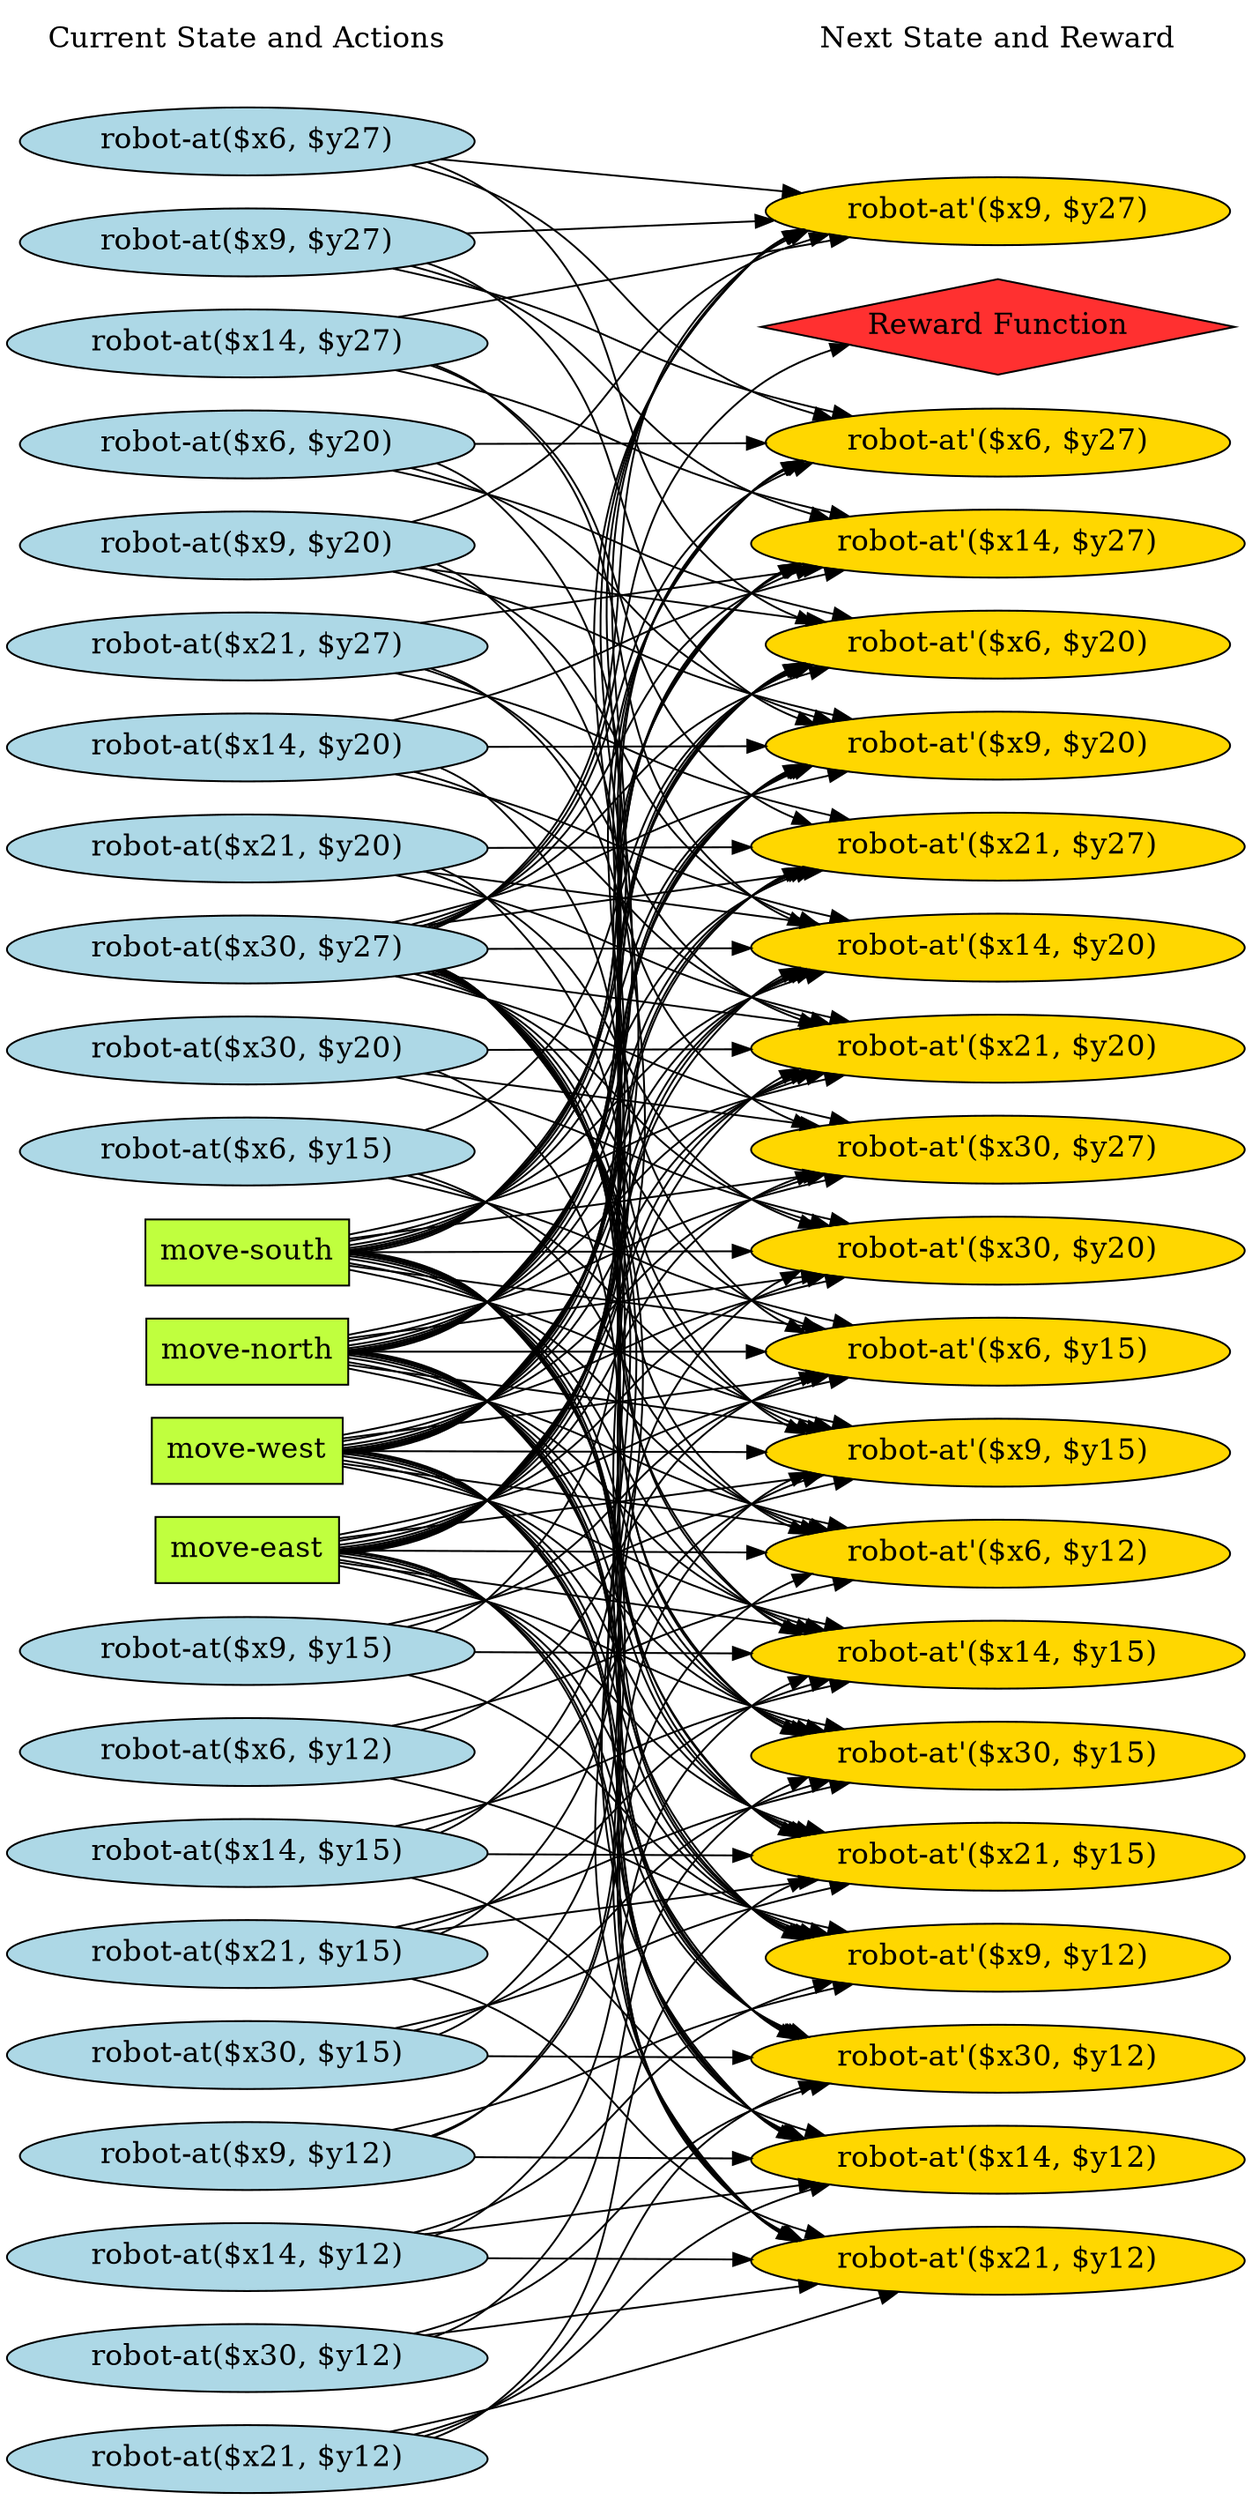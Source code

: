 digraph G {
	graph [bb="0,0,612.96,1350.4",
		fontname=Helvetica,
		fontsize=16,
		rankdir=LR,
		ranksep=2.00,
		ratio=auto,
		size=600
	];
	node [fontsize=16,
		label="\N"
	];
	{
		graph [rank=same];
		"robot-at($x14, $y27)"		 [color=black,
			fillcolor=lightblue,
			height=0.51069,
			pos="107.48,1168.4",
			shape=ellipse,
			style=filled,
			width=2.9856];
		"robot-at($x14, $y15)"		 [color=black,
			fillcolor=lightblue,
			height=0.51069,
			pos="107.48,348.38",
			shape=ellipse,
			style=filled,
			width=2.9856];
		"robot-at($x21, $y15)"		 [color=black,
			fillcolor=lightblue,
			height=0.51069,
			pos="107.48,293.38",
			shape=ellipse,
			style=filled,
			width=2.9856];
		"robot-at($x21, $y27)"		 [color=black,
			fillcolor=lightblue,
			height=0.51069,
			pos="107.48,1003.4",
			shape=ellipse,
			style=filled,
			width=2.9856];
		"Current State and Actions"		 [color=black,
			fillcolor=white,
			height=0.5,
			pos="107.48,1332.4",
			shape=plaintext,
			style=bold,
			width=2.5139];
		"robot-at($x30, $y15)"		 [color=black,
			fillcolor=lightblue,
			height=0.51069,
			pos="107.48,238.38",
			shape=ellipse,
			style=filled,
			width=2.9856];
		"robot-at($x30, $y27)"		 [color=black,
			fillcolor=lightblue,
			height=0.51069,
			pos="107.48,838.38",
			shape=ellipse,
			style=filled,
			width=2.9856];
		"move-east"		 [color=black,
			fillcolor=olivedrab1,
			height=0.5,
			pos="107.48,512.38",
			shape=box,
			style=filled,
			width=1.1389];
		"robot-at($x9, $y27)"		 [color=black,
			fillcolor=lightblue,
			height=0.51069,
			pos="107.48,1223.4",
			shape=ellipse,
			style=filled,
			width=2.8088];
		"robot-at($x9, $y15)"		 [color=black,
			fillcolor=lightblue,
			height=0.51069,
			pos="107.48,458.38",
			shape=ellipse,
			style=filled,
			width=2.8088];
		"move-north"		 [color=black,
			fillcolor=olivedrab1,
			height=0.5,
			pos="107.48,620.38",
			shape=box,
			style=filled,
			width=1.2778];
		"move-west"		 [color=black,
			fillcolor=olivedrab1,
			height=0.5,
			pos="107.48,566.38",
			shape=box,
			style=filled,
			width=1.1944];
		"robot-at($x6, $y15)"		 [color=black,
			fillcolor=lightblue,
			height=0.51069,
			pos="107.48,728.38",
			shape=ellipse,
			style=filled,
			width=2.8088];
		"robot-at($x6, $y27)"		 [color=black,
			fillcolor=lightblue,
			height=0.51069,
			pos="107.48,1278.4",
			shape=ellipse,
			style=filled,
			width=2.8088];
		"robot-at($x14, $y12)"		 [color=black,
			fillcolor=lightblue,
			height=0.51069,
			pos="107.48,128.38",
			shape=ellipse,
			style=filled,
			width=2.9856];
		"robot-at($x6, $y20)"		 [color=black,
			fillcolor=lightblue,
			height=0.51069,
			pos="107.48,1113.4",
			shape=ellipse,
			style=filled,
			width=2.8088];
		"robot-at($x30, $y20)"		 [color=black,
			fillcolor=lightblue,
			height=0.51069,
			pos="107.48,783.38",
			shape=ellipse,
			style=filled,
			width=2.9856];
		"robot-at($x21, $y12)"		 [color=black,
			fillcolor=lightblue,
			height=0.51069,
			pos="107.48,18.385",
			shape=ellipse,
			style=filled,
			width=2.9856];
		"robot-at($x14, $y20)"		 [color=black,
			fillcolor=lightblue,
			height=0.51069,
			pos="107.48,948.38",
			shape=ellipse,
			style=filled,
			width=2.9856];
		"robot-at($x30, $y12)"		 [color=black,
			fillcolor=lightblue,
			height=0.51069,
			pos="107.48,73.385",
			shape=ellipse,
			style=filled,
			width=2.9856];
		"robot-at($x21, $y20)"		 [color=black,
			fillcolor=lightblue,
			height=0.51069,
			pos="107.48,893.38",
			shape=ellipse,
			style=filled,
			width=2.9856];
		"move-south"		 [color=black,
			fillcolor=olivedrab1,
			height=0.5,
			pos="107.48,674.38",
			shape=box,
			style=filled,
			width=1.2917];
		"robot-at($x9, $y20)"		 [color=black,
			fillcolor=lightblue,
			height=0.51069,
			pos="107.48,1058.4",
			shape=ellipse,
			style=filled,
			width=2.8088];
		"robot-at($x9, $y12)"		 [color=black,
			fillcolor=lightblue,
			height=0.51069,
			pos="107.48,183.38",
			shape=ellipse,
			style=filled,
			width=2.8088];
		"robot-at($x6, $y12)"		 [color=black,
			fillcolor=lightblue,
			height=0.51069,
			pos="107.48,403.38",
			shape=ellipse,
			style=filled,
			width=2.8088];
	}
	{
		graph [rank=same];
		"robot-at'($x6, $y27)"		 [color=black,
			fillcolor=gold1,
			height=0.51069,
			pos="485.96,1115.4",
			shape=ellipse,
			style=filled,
			width=2.8677];
		"robot-at'($x14, $y15)"		 [color=black,
			fillcolor=gold1,
			height=0.51069,
			pos="485.96,455.38",
			shape=ellipse,
			style=filled,
			width=3.0445];
		"robot-at'($x6, $y15)"		 [color=black,
			fillcolor=gold1,
			height=0.51069,
			pos="485.96,620.38",
			shape=ellipse,
			style=filled,
			width=2.8677];
		"robot-at'($x14, $y27)"		 [color=black,
			fillcolor=gold1,
			height=0.51069,
			pos="485.96,1060.4",
			shape=ellipse,
			style=filled,
			width=3.0445];
		"robot-at'($x9, $y15)"		 [color=black,
			fillcolor=gold1,
			height=0.51069,
			pos="485.96,565.38",
			shape=ellipse,
			style=filled,
			width=2.8677];
		"Next State and Reward"		 [color=black,
			fillcolor=white,
			height=0.5,
			pos="485.96,1332.4",
			shape=plaintext,
			style=bold,
			width=2.25];
		"robot-at'($x9, $y27)"		 [color=black,
			fillcolor=gold1,
			height=0.51069,
			pos="485.96,1239.4",
			shape=ellipse,
			style=filled,
			width=2.8677];
		"Reward Function"		 [color=black,
			fillcolor=firebrick1,
			height=0.72222,
			pos="485.96,1177.4",
			shape=diamond,
			style=filled,
			width=3.5278];
		"robot-at'($x30, $y27)"		 [color=black,
			fillcolor=gold1,
			height=0.51069,
			pos="485.96,730.38",
			shape=ellipse,
			style=filled,
			width=3.0445];
		"robot-at'($x21, $y27)"		 [color=black,
			fillcolor=gold1,
			height=0.51069,
			pos="485.96,895.38",
			shape=ellipse,
			style=filled,
			width=3.0445];
		"robot-at'($x21, $y15)"		 [color=black,
			fillcolor=gold1,
			height=0.51069,
			pos="485.96,345.38",
			shape=ellipse,
			style=filled,
			width=3.0445];
		"robot-at'($x30, $y15)"		 [color=black,
			fillcolor=gold1,
			height=0.51069,
			pos="485.96,400.38",
			shape=ellipse,
			style=filled,
			width=3.0445];
		"robot-at'($x9, $y12)"		 [color=black,
			fillcolor=gold1,
			height=0.51069,
			pos="485.96,290.38",
			shape=ellipse,
			style=filled,
			width=2.8677];
		"robot-at'($x6, $y12)"		 [color=black,
			fillcolor=gold1,
			height=0.51069,
			pos="485.96,510.38",
			shape=ellipse,
			style=filled,
			width=2.8677];
		"robot-at'($x9, $y20)"		 [color=black,
			fillcolor=gold1,
			height=0.51069,
			pos="485.96,950.38",
			shape=ellipse,
			style=filled,
			width=2.8677];
		"robot-at'($x6, $y20)"		 [color=black,
			fillcolor=gold1,
			height=0.51069,
			pos="485.96,1005.4",
			shape=ellipse,
			style=filled,
			width=2.8677];
		"robot-at'($x21, $y20)"		 [color=black,
			fillcolor=gold1,
			height=0.51069,
			pos="485.96,785.38",
			shape=ellipse,
			style=filled,
			width=3.0445];
		"robot-at'($x30, $y20)"		 [color=black,
			fillcolor=gold1,
			height=0.51069,
			pos="485.96,675.38",
			shape=ellipse,
			style=filled,
			width=3.0445];
		"robot-at'($x14, $y20)"		 [color=black,
			fillcolor=gold1,
			height=0.51069,
			pos="485.96,840.38",
			shape=ellipse,
			style=filled,
			width=3.0445];
		"robot-at'($x14, $y12)"		 [color=black,
			fillcolor=gold1,
			height=0.51069,
			pos="485.96,180.38",
			shape=ellipse,
			style=filled,
			width=3.0445];
		"robot-at'($x30, $y12)"		 [color=black,
			fillcolor=gold1,
			height=0.51069,
			pos="485.96,235.38",
			shape=ellipse,
			style=filled,
			width=3.0445];
		"robot-at'($x21, $y12)"		 [color=black,
			fillcolor=gold1,
			height=0.51069,
			pos="485.96,125.38",
			shape=ellipse,
			style=filled,
			width=3.0445];
	}
	"robot-at($x14, $y27)" -> "robot-at'($x14, $y27)"	 [color=black,
		pos="e,414.58,1074.4 169.56,1153.3 184.49,1149.4 200.36,1144.9 214.96,1140.4 279.93,1120.2 293.61,1107.4 358.96,1088.4 373.61,1084.1 \
389.38,1080.2 404.64,1076.6",
		style=solid];
	"robot-at($x14, $y27)" -> "robot-at'($x9, $y27)"	 [color=black,
		pos="e,414.34,1226.1 180.62,1182 244.6,1194.1 337.92,1211.7 404.33,1224.2",
		style=solid];
	"robot-at($x14, $y27)" -> "robot-at'($x21, $y27)"	 [color=black,
		pos="e,396.3,906 184.86,1155.6 195.55,1151.8 205.94,1146.8 214.96,1140.4 309.1,1073 263.55,988.91 358.96,923.38 367.43,917.57 376.91,\
912.94 386.76,909.25",
		style=solid];
	"robot-at($x14, $y27)" -> "robot-at'($x14, $y20)"	 [color=black,
		pos="e,394.31,850.48 186.82,1155.9 196.94,1152 206.65,1147 214.96,1140.4 322.13,1055.4 250.17,951.3 358.96,868.38 366.78,862.42 375.62,\
857.69 384.9,853.92",
		style=solid];
	"robot-at($x14, $y15)" -> "robot-at'($x14, $y15)"	 [color=black,
		pos="e,414.6,441.34 169.26,363.43 184.27,367.41 200.25,371.86 214.96,376.38 279.85,396.37 293.7,408.65 358.96,427.38 373.63,431.59 389.4,\
435.55 404.66,439.08",
		style=solid];
	"robot-at($x14, $y15)" -> "robot-at'($x9, $y15)"	 [color=black,
		pos="e,401.85,554.63 182.11,361.69 193.58,365.45 204.93,370.25 214.96,376.38 296.85,426.49 276.12,488.86 358.96,537.38 369.16,543.36 \
380.5,548.06 392.08,551.76",
		style=solid];
	"robot-at($x14, $y15)" -> "robot-at'($x21, $y15)"	 [color=black,
		pos="e,376.23,346.25 214.85,347.54 261.95,347.16 317.54,346.72 366,346.33",
		style=solid];
	"robot-at($x14, $y15)" -> "robot-at'($x14, $y20)"	 [color=black,
		pos="e,391.13,831.11 189.5,360.31 198.86,364.28 207.65,369.51 214.96,376.38 363.66,516.15 207.6,675.5 358.96,812.38 365.73,818.51 373.55,\
823.4 381.89,827.28",
		style=solid];
	"robot-at($x14, $y15)" -> "robot-at'($x14, $y12)"	 [color=black,
		pos="e,404.21,192.76 178.12,334.41 190.71,330.68 203.48,326.06 214.96,320.38 287.64,284.46 285.6,242.91 358.96,208.38 370.08,203.15 382.22,\
198.88 394.43,195.39",
		style=solid];
	"robot-at($x21, $y15)" -> "robot-at'($x14, $y15)"	 [color=black,
		pos="e,405.02,442.88 177.44,307.44 190.22,311.18 203.23,315.78 214.96,321.38 286.66,355.65 286.61,394.5 358.96,427.38 370.31,432.54 382.67,\
436.78 395.08,440.26",
		style=solid];
	"robot-at($x21, $y15)" -> "robot-at'($x21, $y15)"	 [color=black,
		pos="e,400.78,333.76 191.57,304.86 250.44,312.99 329.51,323.91 390.73,332.37",
		style=solid];
	"robot-at($x21, $y15)" -> "robot-at'($x30, $y15)"	 [color=black,
		pos="e,414.6,386.34 169.26,308.43 184.27,312.41 200.25,316.86 214.96,321.38 279.85,341.37 293.7,353.65 358.96,372.38 373.63,376.59 389.4,\
380.55 404.66,384.08",
		style=solid];
	"robot-at($x21, $y15)" -> "robot-at'($x21, $y20)"	 [color=black,
		pos="e,391.13,776.11 189.5,305.31 198.86,309.28 207.65,314.51 214.96,321.38 363.66,461.15 207.6,620.5 358.96,757.38 365.73,763.51 373.55,\
768.4 381.89,772.28",
		style=solid];
	"robot-at($x21, $y15)" -> "robot-at'($x21, $y12)"	 [color=black,
		pos="e,404.21,137.76 178.12,279.41 190.71,275.68 203.48,271.06 214.96,265.38 287.64,229.46 285.6,187.91 358.96,153.38 370.08,148.15 382.22,\
143.88 394.43,140.39",
		style=solid];
	"robot-at($x21, $y27)" -> "robot-at'($x14, $y27)"	 [color=black,
		pos="e,404.13,1048.1 188.78,1015.5 248.93,1024.6 331.27,1037.1 393.87,1046.6",
		style=solid];
	"robot-at($x21, $y27)" -> "robot-at'($x30, $y27)"	 [color=black,
		pos="e,396.3,741 184.86,990.62 195.55,986.8 205.94,981.84 214.96,975.38 309.1,908.03 263.55,823.91 358.96,758.38 367.43,752.57 376.91,\
747.94 386.76,744.25",
		style=solid];
	"robot-at($x21, $y27)" -> "robot-at'($x21, $y27)"	 [color=black,
		pos="e,414.58,909.36 169.56,988.32 184.49,984.37 200.36,979.93 214.96,975.38 279.93,955.16 293.61,942.36 358.96,923.38 373.61,919.13 \
389.38,915.16 404.64,911.62",
		style=solid];
	"robot-at($x21, $y27)" -> "robot-at'($x21, $y20)"	 [color=black,
		pos="e,399.51,796.75 182.13,990.11 193.59,986.35 204.94,981.54 214.96,975.38 297.05,924.98 275.91,862.2 358.96,813.38 368.52,807.76 379.1,\
803.27 389.94,799.68",
		style=solid];
	"Current State and Actions" -> "Next State and Reward"	 [color=black,
		pos="e,404.91,1332.4 198.18,1332.4 257.6,1332.4 335.26,1332.4 394.77,1332.4",
		style=invis];
	"robot-at($x30, $y15)" -> "robot-at'($x21, $y15)"	 [color=black,
		pos="e,414.6,331.34 169.26,253.43 184.27,257.41 200.25,261.86 214.96,266.38 279.85,286.37 293.7,298.65 358.96,317.38 373.63,321.59 389.4,\
325.55 404.66,329.08",
		style=solid];
	"robot-at($x30, $y15)" -> "robot-at'($x30, $y15)"	 [color=black,
		pos="e,405.02,387.88 177.44,252.44 190.22,256.18 203.23,260.78 214.96,266.38 286.66,300.65 286.61,339.5 358.96,372.38 370.31,377.54 382.67,\
381.78 395.08,385.26",
		style=solid];
	"robot-at($x30, $y15)" -> "robot-at'($x30, $y20)"	 [color=black,
		pos="e,391.77,665.87 188.96,250.49 198.46,254.43 207.43,259.6 214.96,266.38 349.46,387.55 222.16,528.83 358.96,647.38 365.92,653.42 373.9,\
658.24 382.39,662.08",
		style=solid];
	"robot-at($x30, $y15)" -> "robot-at'($x30, $y12)"	 [color=black,
		pos="e,376.23,236.25 214.85,237.54 261.95,237.16 317.54,236.72 366,236.33",
		style=solid];
	"robot-at($x30, $y27)" -> "robot-at'($x6, $y27)"	 [color=black,
		pos="e,398.54,1105.5 185.18,851.18 195.77,855 206.05,859.95 214.96,866.38 310.02,935 262.6,1020.6 358.96,1087.4 367.99,1093.6 378.17,\
1098.5 388.74,1102.3",
		style=solid];
	"robot-at($x30, $y27)" -> "robot-at'($x14, $y15)"	 [color=black,
		pos="e,392.82,465.15 188.08,826.11 197.83,822.21 207.11,817.09 214.96,810.38 335.74,707.29 236.22,584.14 358.96,483.38 366.29,477.37 \
374.63,472.58 383.46,468.77",
		style=solid];
	"robot-at($x30, $y27)" -> "robot-at'($x6, $y15)"	 [color=black,
		pos="e,401.83,631.1 182.13,825.11 193.59,821.35 204.94,816.54 214.96,810.38 297.05,759.98 275.91,697.2 358.96,648.38 369.15,642.4 380.48,\
637.69 392.07,633.98",
		style=solid];
	"robot-at($x30, $y27)" -> "robot-at'($x14, $y27)"	 [color=black,
		pos="e,399.11,1049.1 182.47,851.65 193.83,855.41 205.06,860.22 214.96,866.38 297.88,917.99 275.06,982.38 358.96,1032.4 368.32,1038 378.67,\
1042.4 389.29,1046",
		style=solid];
	"robot-at($x30, $y27)" -> "robot-at'($x9, $y15)"	 [color=black,
		pos="e,398.6,575.31 184.86,825.62 195.55,821.8 205.94,816.84 214.96,810.38 309.1,743.03 263.55,658.91 358.96,593.38 368.01,587.17 378.21,\
582.31 388.8,578.51",
		style=solid];
	"robot-at($x30, $y27)" -> "robot-at'($x9, $y27)"	 [color=black,
		pos="e,393.98,1231 188.48,850.62 198.11,854.53 207.25,859.67 214.96,866.38 340.54,975.81 230.9,1105.9 358.96,1212.4 366.57,1218.7 375.32,\
1223.7 384.57,1227.5",
		style=solid];
	"robot-at($x30, $y27)" -> "Reward Function"	 [pos="e,409.19,1167 186.86,850.83 196.97,854.7 206.67,859.77 214.96,866.38 323.11,952.69 251.41,1055.3 358.96,1142.4 370.76,1151.9 384.99,\
1158.9 399.57,1163.9"];
	"robot-at($x30, $y27)" -> "robot-at'($x30, $y27)"	 [color=black,
		pos="e,414.58,744.36 169.56,823.32 184.49,819.37 200.36,814.93 214.96,810.38 279.93,790.16 293.61,777.36 358.96,758.38 373.61,754.13 \
389.38,750.16 404.64,746.62",
		style=solid];
	"robot-at($x30, $y27)" -> "robot-at'($x21, $y27)"	 [color=black,
		pos="e,404.13,883.15 188.78,850.54 248.93,859.65 331.27,872.12 393.87,881.59",
		style=solid];
	"robot-at($x30, $y27)" -> "robot-at'($x21, $y15)"	 [color=black,
		pos="e,391.13,354.65 189.51,826.47 198.86,822.49 207.65,817.26 214.96,810.38 363.92,670.27 207.34,510.6 358.96,373.38 365.73,367.26 373.54,\
362.37 381.89,358.48",
		style=solid];
	"robot-at($x30, $y27)" -> "robot-at'($x30, $y15)"	 [color=black,
		pos="e,391.77,409.9 188.97,826.29 198.46,822.34 207.44,817.17 214.96,810.38 349.71,688.89 221.9,547.27 358.96,428.38 365.92,422.35 373.9,\
417.53 382.38,413.69",
		style=solid];
	"robot-at($x30, $y27)" -> "robot-at'($x9, $y12)"	 [color=black,
		pos="e,393.1,298.56 189.99,826.58 199.21,822.59 207.84,817.32 214.96,810.38 378.27,651.52 192.62,474.08 358.96,318.38 366.12,311.68 374.52,\
306.45 383.53,302.38",
		style=solid];
	"robot-at($x30, $y27)" -> "robot-at'($x6, $y12)"	 [color=black,
		pos="e,396.59,519.74 186.82,825.89 196.94,822.03 206.65,816.98 214.96,810.38 322.13,725.39 250.17,621.3 358.96,538.38 367.33,532 376.88,\
527.02 386.88,523.14",
		style=solid];
	"robot-at($x30, $y27)" -> "robot-at'($x9, $y20)"	 [color=black,
		pos="e,415.48,936.93 170.2,853.34 184.96,857.27 200.6,861.72 214.96,866.38 280.27,887.6 293.25,902.43 358.96,922.38 373.82,926.9 389.88,\
931.02 405.38,934.63",
		style=solid];
	"robot-at($x30, $y27)" -> "robot-at'($x6, $y20)"	 [color=black,
		pos="e,406.57,993.55 177.82,852.31 190.51,856.06 203.38,860.69 214.96,866.38 287.48,902.04 285.77,943.14 358.96,977.38 370.77,982.91 \
383.71,987.37 396.67,990.96",
		style=solid];
	"robot-at($x30, $y27)" -> "robot-at'($x21, $y20)"	 [color=black,
		pos="e,401.56,797.13 191.1,826.75 250.25,818.43 329.98,807.2 391.47,798.55",
		style=solid];
	"robot-at($x30, $y27)" -> "robot-at'($x30, $y20)"	 [color=black,
		pos="e,405,687.84 177.46,824.37 190.24,820.63 203.25,816.02 214.96,810.38 286.82,775.84 286.45,736.54 358.96,703.38 370.3,698.2 382.66,\
693.95 395.06,690.47",
		style=solid];
	"robot-at($x30, $y27)" -> "robot-at'($x14, $y20)"	 [color=black,
		pos="e,376.37,839.81 215.11,838.95 262.2,839.2 317.74,839.5 366.15,839.75",
		style=solid];
	"robot-at($x30, $y27)" -> "robot-at'($x14, $y12)"	 [color=black,
		pos="e,389.52,189.32 190.85,826.68 199.82,822.66 208.14,817.35 214.96,810.38 407.3,613.7 162.87,401.34 358.96,208.38 365.16,202.28 372.38,\
197.39 380.16,193.48",
		style=solid];
	"robot-at($x30, $y27)" -> "robot-at'($x30, $y12)"	 [color=black,
		pos="e,390.02,244.38 190.44,826.65 199.53,822.64 208,817.34 214.96,810.38 392.75,632.65 177.79,437.67 358.96,263.38 365.36,257.23 372.79,\
252.31 380.78,248.39",
		style=solid];
	"robot-at($x30, $y27)" -> "robot-at'($x21, $y12)"	 [color=black,
		pos="e,389.37,134.17 190.98,826.81 199.93,822.76 208.21,817.42 214.96,810.38 421.92,594.68 147.89,365.07 358.96,153.38 365.1,147.23 372.28,\
142.29 380.03,138.35",
		style=solid];
	"move-east" -> "robot-at'($x6, $y27)"	 [color=black,
		pos="e,392.56,1107.3 148.72,512.99 171,515.45 197.62,522.2 214.96,539.38 393.79,716.68 177.52,912.76 358.96,1087.4 365.97,1094.1 374.23,\
1099.4 383.11,1103.5",
		style=solid];
	"move-east" -> "robot-at'($x14, $y15)"	 [color=black,
		pos="e,403.83,467.67 148.77,506.28 206.77,497.5 315.4,481.06 393.5,469.23",
		style=solid];
	"move-east" -> "robot-at'($x6, $y15)"	 [color=black,
		pos="e,415.87,606.78 148.7,521.53 168.75,526.36 193.28,532.67 214.96,539.38 280.1,559.57 293.53,573.17 358.96,592.38 373.95,596.79 390.12,\
600.87 405.72,604.48",
		style=solid];
	"move-east" -> "robot-at'($x14, $y27)"	 [color=black,
		pos="e,390.55,1051.3 148.54,513.17 170.77,515.69 197.39,522.44 214.96,539.38 379.24,697.87 192.35,876.35 358.96,1032.4 365.5,1038.5 373.06,\
1043.4 381.18,1047.3",
		style=solid];
	"move-east" -> "robot-at'($x9, $y15)"	 [color=black,
		pos="e,404.56,554.07 148.77,518.06 206.95,526.25 316.08,541.61 394.23,552.61",
		style=solid];
	"move-east" -> "robot-at'($x9, $y27)"	 [color=black,
		pos="e,390.95,1232 148.5,512.64 170.99,514.95 197.89,521.67 214.96,539.38 427.15,759.7 142.7,996.06 358.96,1212.4 365.52,1218.9 373.27,\
1224.1 381.64,1228.1",
		style=solid];
	"move-east" -> "robot-at'($x30, $y27)"	 [color=black,
		pos="e,399.49,719.06 148.62,516.78 169.57,520.46 194.94,527.17 214.96,539.38 297.48,589.73 275.7,653.27 358.96,702.38 368.51,708.02 379.08,\
712.52 389.92,716.12",
		style=solid];
	"move-east" -> "robot-at'($x21, $y27)"	 [color=black,
		pos="e,392.81,885.63 148.52,514.15 170.34,517.02 196.55,523.79 214.96,539.38 336.45,642.28 235.96,766.3 358.96,867.38 366.28,873.4 374.63,\
878.2 383.46,882.01",
		style=solid];
	"move-east" -> "robot-at'($x21, $y15)"	 [color=black,
		pos="e,404.21,357.76 148.53,506.28 169.1,502.16 194.14,495.56 214.96,485.38 287.8,449.78 285.6,407.91 358.96,373.38 370.08,368.15 382.22,\
363.88 394.43,360.39",
		style=solid];
	"move-east" -> "robot-at'($x30, $y15)"	 [color=black,
		pos="e,413.48,414.21 148.52,503.52 168.63,498.74 193.28,492.39 214.96,485.38 280.46,464.22 293.16,448.58 358.96,428.38 373.28,423.99 \
388.72,419.98 403.71,416.45",
		style=solid];
	"move-east" -> "robot-at'($x9, $y12)"	 [color=black,
		pos="e,401.4,301.04 148.68,508.08 169.65,504.44 195.01,497.72 214.96,485.38 298.32,433.84 274.85,368.68 358.96,318.38 369.03,312.36 380.25,\
307.64 391.72,303.92",
		style=solid];
	"move-east" -> "robot-at'($x6, $y12)"	 [color=black,
		pos="e,382.37,510.93 148.77,512.17 201.69,511.89 296.75,511.38 372.32,510.98",
		style=solid];
	"move-east" -> "robot-at'($x9, $y20)"	 [color=black,
		pos="e,394.33,941.78 148.59,513.74 170.56,516.47 196.91,523.24 214.96,539.38 350.51,660.63 221.63,803.17 358.96,922.38 366.58,929 375.41,\
934.15 384.79,938.15",
		style=solid];
	"move-east" -> "robot-at'($x6, $y20)"	 [color=black,
		pos="e,393.68,997.04 148.59,513.43 170.7,516.03 197.18,522.8 214.96,539.38 364.79,679.18 207.07,839.83 358.96,977.38 366.37,984.1 375.03,\
989.32 384.27,993.37",
		style=solid];
	"move-east" -> "robot-at'($x21, $y20)"	 [color=black,
		pos="e,396.28,774.79 148.58,515.55 169.89,518.87 195.6,525.63 214.96,539.38 309.62,606.63 263.31,691.55 358.96,757.38 367.42,763.21 376.9,\
767.85 386.75,771.53",
		style=solid];
	"move-east" -> "robot-at'($x30, $y20)"	 [color=black,
		pos="e,404.97,662.98 148.71,518.69 169.21,522.86 194.14,529.43 214.96,539.38 287.14,573.89 286.28,613.96 358.96,647.38 370.29,652.59 \
382.64,656.86 395.04,660.35",
		style=solid];
	"move-east" -> "robot-at'($x14, $y20)"	 [color=black,
		pos="e,393.97,830.2 148.62,514.74 170.2,517.8 196.15,524.58 214.96,539.38 322.75,624.23 249.93,729.14 358.96,812.38 366.63,818.24 375.28,\
822.91 384.37,826.64",
		style=solid];
	"move-east" -> "robot-at'($x14, $y12)"	 [color=black,
		pos="e,393.93,190.52 148.65,510.07 170.24,507.02 196.2,500.25 214.96,485.38 323.73,399.24 248.93,292.91 358.96,208.38 366.61,202.51 375.25,\
197.82 384.33,194.08",
		style=solid];
	"move-east" -> "robot-at'($x30, $y12)"	 [color=black,
		pos="e,395.9,246 148.63,509.28 169.95,505.98 195.66,499.22 214.96,485.38 310.55,416.87 262.36,330.47 358.96,263.38 367.24,257.63 376.51,\
253.04 386.15,249.37",
		style=solid];
	"move-east" -> "robot-at'($x21, $y12)"	 [color=black,
		pos="e,392.77,135.1 148.55,510.65 170.37,507.79 196.59,501.02 214.96,485.38 337.46,381.16 234.93,255.78 358.96,153.38 366.27,147.35 374.61,\
142.54 383.43,138.73",
		style=solid];
	"robot-at($x9, $y27)" -> "robot-at'($x6, $y27)"	 [color=black,
		pos="e,414.21,1128.7 168.46,1208.7 183.71,1204.7 200.01,1200.1 214.96,1195.4 280.01,1174.9 293.45,1161.4 358.96,1142.4 373.5,1138.2 389.16,\
1134.3 404.33,1130.9",
		style=solid];
	"robot-at($x9, $y27)" -> "robot-at'($x14, $y27)"	 [color=black,
		pos="e,405,1072.8 176.05,1209.8 189.28,1206 202.82,1201.2 214.96,1195.4 286.82,1160.8 286.45,1121.5 358.96,1088.4 370.3,1083.2 382.66,\
1078.9 395.06,1075.5",
		style=solid];
	"robot-at($x9, $y27)" -> "robot-at'($x9, $y27)"	 [color=black,
		pos="e,385.23,1235.1 206.41,1227.5 258.09,1229.7 321.68,1232.4 375.04,1234.7",
		style=solid];
	"robot-at($x9, $y27)" -> "robot-at'($x9, $y20)"	 [color=black,
		pos="e,398.6,960.31 183.48,1211.1 194.65,1207.2 205.56,1202.1 214.96,1195.4 309.1,1128 263.55,1043.9 358.96,978.38 368.01,972.17 378.21,\
967.31 388.8,963.51",
		style=solid];
	"robot-at($x9, $y15)" -> "robot-at'($x14, $y15)"	 [color=black,
		pos="e,376.26,456.25 208.88,457.58 257.27,457.2 315.66,456.73 366.25,456.33",
		style=solid];
	"robot-at($x9, $y15)" -> "robot-at'($x6, $y15)"	 [color=black,
		pos="e,406.99,608.43 177.46,471.67 190.24,475.3 203.25,479.82 214.96,485.38 286.97,519.61 286.45,559.23 358.96,592.38 370.9,597.84 383.97,\
602.27 397.03,605.85",
		style=solid];
	"robot-at($x9, $y15)" -> "robot-at'($x9, $y15)"	 [color=black,
		pos="e,416.22,551.78 170.14,472.93 184.9,476.71 200.56,480.97 214.96,485.38 280.02,505.33 293.61,518.41 358.96,537.38 374.2,541.81 390.64,\
545.93 406.47,549.57",
		style=solid];
	"robot-at($x9, $y15)" -> "robot-at'($x9, $y12)"	 [color=black,
		pos="e,406.54,302.17 176.43,444.91 189.57,441.09 202.97,436.31 214.96,430.38 287.64,394.46 285.6,352.91 358.96,318.38 370.76,312.83 383.7,\
308.36 396.65,304.76",
		style=solid];
	"robot-at($x9, $y15)" -> "robot-at'($x9, $y20)"	 [color=black,
		pos="e,393.69,942.03 188.94,469.28 198.5,473.2 207.5,478.43 214.96,485.38 364.53,624.84 207.34,785.17 358.96,922.38 366.37,929.09 375.03,\
934.32 384.28,938.36",
		style=solid];
	"move-north" -> "robot-at'($x6, $y27)"	 [color=black,
		pos="e,393.67,1107.1 153.61,622.07 174.61,625.09 198.52,632.02 214.96,647.38 365.31,787.85 206.54,949.16 358.96,1087.4 366.37,1094.1 \
375.02,1099.3 384.26,1103.4",
		style=solid];
	"move-north" -> "robot-at'($x14, $y15)"	 [color=black,
		pos="e,404.59,467.77 153.66,613.14 173.15,608.96 195.82,602.64 214.96,593.38 287.47,558.33 285.94,517.36 358.96,483.38 370.18,478.16 \
382.43,473.89 394.73,470.4",
		style=solid];
	"move-north" -> "robot-at'($x6, $y15)"	 [color=black,
		pos="e,382.43,620.38 153.52,620.38 207.2,620.38 298.87,620.38 372.21,620.38",
		style=solid];
	"move-north" -> "robot-at'($x14, $y27)"	 [color=black,
		pos="e,391.75,1050.9 153.6,622.41 174.47,625.52 198.27,632.43 214.96,647.38 351.02,769.3 221.11,912.5 358.96,1032.4 365.91,1038.4 373.89,\
1043.3 382.37,1047.1",
		style=solid];
	"move-north" -> "robot-at'($x9, $y15)"	 [color=black,
		pos="e,405.72,576.96 153.52,613.81 213.1,605.1 319.47,589.56 395.65,578.43",
		style=solid];
	"move-north" -> "robot-at'($x9, $y27)"	 [color=black,
		pos="e,391.58,1231.8 153.53,621.53 174.77,624.39 198.9,631.35 214.96,647.38 398.31,830.51 172.23,1032.7 358.96,1212.4 365.71,1218.9 373.62,\
1224 382.13,1227.9",
		style=solid];
	"move-north" -> "robot-at'($x30, $y27)"	 [color=black,
		pos="e,413.85,716.49 153.62,630.6 172.69,635.23 195.05,641.08 214.96,647.38 280.28,668.06 293.35,682.68 358.96,702.38 373.4,706.72 388.95,\
710.71 404.03,714.24",
		style=solid];
	"move-north" -> "robot-at'($x21, $y27)"	 [color=black,
		pos="e,395.93,884.72 153.56,624.34 173.81,627.9 197.11,634.65 214.96,647.38 310.09,715.26 262.84,800.92 358.96,867.38 367.25,873.12 376.53,\
877.7 386.18,881.36",
		style=solid];
	"move-north" -> "robot-at'($x21, $y15)"	 [color=black,
		pos="e,395.93,356.04 153.56,616.43 173.81,612.87 197.11,606.12 214.96,593.38 310.09,525.51 262.84,439.85 358.96,373.38 367.25,367.65 \
376.53,363.07 386.18,359.41",
		style=solid];
	"move-north" -> "robot-at'($x30, $y15)"	 [color=black,
		pos="e,399.12,411.74 153.58,615.13 173.5,611.3 196.52,604.71 214.96,593.38 297.9,542.44 275.28,478.09 358.96,428.38 368.33,422.82 378.68,\
418.36 389.31,414.79",
		style=solid];
	"move-north" -> "robot-at'($x9, $y12)"	 [color=black,
		pos="e,396.56,299.7 153.61,617.29 174.11,613.92 197.6,607.09 214.96,593.38 323.24,507.89 249.43,402.27 358.96,318.38 367.32,311.98 376.85,\
306.99 386.85,303.1",
		style=solid];
	"move-north" -> "robot-at'($x6, $y12)"	 [color=black,
		pos="e,415.5,523.91 153.62,610.17 172.69,605.54 195.05,599.69 214.96,593.38 280.28,572.71 293.35,558.09 358.96,538.38 373.84,533.92 389.89,\
529.82 405.4,526.21",
		style=solid];
	"move-north" -> "robot-at'($x9, $y20)"	 [color=black,
		pos="e,396.56,941.07 153.61,623.48 174.11,626.85 197.6,633.68 214.96,647.38 323.24,732.88 249.43,838.5 358.96,922.38 367.32,928.79 376.85,\
933.78 386.85,937.67",
		style=solid];
	"move-north" -> "robot-at'($x6, $y20)"	 [color=black,
		pos="e,395.38,996.52 153.52,622.85 174.25,626.06 197.95,632.94 214.96,647.38 336.96,750.94 235.44,875.65 358.96,977.38 366.96,983.97 \
376.17,989.09 385.91,993.06",
		style=solid];
	"move-north" -> "robot-at'($x21, $y20)"	 [color=black,
		pos="e,404.59,773 153.66,627.63 173.15,631.81 195.82,638.13 214.96,647.38 287.47,682.44 285.94,723.41 358.96,757.38 370.18,762.61 382.43,\
766.88 394.73,770.37",
		style=solid];
	"move-north" -> "robot-at'($x30, $y20)"	 [color=black,
		pos="e,402.82,663.39 153.52,626.96 212.36,635.56 316.81,650.82 392.77,661.92",
		style=solid];
	"move-north" -> "robot-at'($x14, $y20)"	 [color=black,
		pos="e,399.12,829.02 153.58,625.64 173.5,629.47 196.52,636.06 214.96,647.38 297.9,698.33 275.28,762.68 358.96,812.38 368.33,817.95 378.68,\
822.41 389.31,825.98",
		style=solid];
	"move-north" -> "robot-at'($x14, $y12)"	 [color=black,
		pos="e,391.75,189.87 153.6,618.36 174.47,615.25 198.27,608.34 214.96,593.38 351.02,471.47 221.11,328.27 358.96,208.38 365.91,202.34 373.89,\
197.51 382.37,193.67",
		style=solid];
	"move-north" -> "robot-at'($x30, $y12)"	 [color=black,
		pos="e,392.79,245.12 153.52,617.92 174.25,614.71 197.95,607.82 214.96,593.38 336.96,489.83 235.44,365.12 358.96,263.38 366.28,257.36 \
374.62,252.56 383.44,248.74",
		style=solid];
	"move-north" -> "robot-at'($x21, $y12)"	 [color=black,
		pos="e,391.11,134.63 153.61,618.7 174.61,615.68 198.52,608.75 214.96,593.38 365.31,452.92 206.54,291.61 358.96,153.38 365.73,147.25 373.53,\
142.36 381.87,138.47",
		style=solid];
	"move-west" -> "robot-at'($x6, $y27)"	 [color=black,
		pos="e,393.09,1107.2 150.64,567.42 172.43,570.11 197.95,576.96 214.96,593.38 379.5,752.22 192.08,931.01 358.96,1087.4 366.12,1094.1 374.52,\
1099.3 383.52,1103.4",
		style=solid];
	"move-west" -> "robot-at'($x14, $y15)"	 [color=black,
		pos="e,413.5,469.28 150.54,556.98 170.26,552.25 193.98,546.1 214.96,539.38 280.36,518.46 293.25,503.34 358.96,483.38 373.3,479.03 388.74,\
475.04 403.73,471.53",
		style=solid];
	"move-west" -> "robot-at'($x6, $y15)"	 [color=black,
		pos="e,405.06,608.92 150.57,572.42 209.33,580.85 317.44,596.36 394.83,607.46",
		style=solid];
	"move-west" -> "robot-at'($x14, $y27)"	 [color=black,
		pos="e,391.12,1051.1 150.69,567.68 172.36,570.46 197.74,577.31 214.96,593.38 365.05,733.52 206.81,894.5 358.96,1032.4 365.73,1038.5 373.53,\
1043.4 381.88,1047.3",
		style=solid];
	"move-west" -> "robot-at'($x9, $y15)"	 [color=black,
		pos="e,382.66,565.66 150.57,566.27 203.81,566.13 297.54,565.88 372.25,565.68",
		style=solid];
	"move-west" -> "robot-at'($x9, $y27)"	 [color=black,
		pos="e,391.09,1231.9 150.48,566.99 172.49,569.53 198.27,576.36 214.96,593.38 412.7,795.08 157.5,1014.4 358.96,1212.4 365.58,1218.9 373.37,\
1224 381.76,1228",
		style=solid];
	"move-west" -> "robot-at'($x30, $y27)"	 [color=black,
		pos="e,404.62,717.95 150.52,573.02 170.68,577.19 194.76,583.68 214.96,593.38 287.3,628.16 286.11,668.68 358.96,702.38 370.19,707.58 382.45,\
711.84 394.75,715.32",
		style=solid];
	"move-west" -> "robot-at'($x21, $y27)"	 [color=black,
		pos="e,393.96,885.21 150.7,569.03 171.85,572.23 196.76,579.04 214.96,593.38 322.99,678.56 249.68,783.82 358.96,867.38 366.62,873.24 375.27,\
877.92 384.36,881.66",
		style=solid];
	"move-west" -> "robot-at'($x21, $y15)"	 [color=black,
		pos="e,399.11,356.71 150.73,561.69 171.27,557.96 195.64,551.29 214.96,539.38 298.11,488.14 275.06,423.39 358.96,373.38 368.32,367.81 \
378.67,363.34 389.29,359.76",
		style=solid];
	"move-west" -> "robot-at'($x30, $y15)"	 [color=black,
		pos="e,404.57,412.72 150.56,559.83 170.72,555.67 194.81,549.18 214.96,539.38 287.63,504.05 285.77,462.63 358.96,428.38 370.17,423.14 \
382.41,418.85 394.71,415.36",
		style=solid];
	"move-west" -> "robot-at'($x9, $y12)"	 [color=black,
		pos="e,398.54,300.23 150.68,562.93 171.58,559.52 196.27,552.75 214.96,539.38 310.32,471.19 262.6,385.16 358.96,318.38 367.99,312.13 378.17,\
307.24 388.74,303.43",
		style=solid];
	"move-west" -> "robot-at'($x6, $y12)"	 [color=black,
		pos="e,406.15,522.11 150.57,560.12 209.61,551.34 318.45,535.15 395.92,523.63",
		style=solid];
	"move-west" -> "robot-at'($x9, $y20)"	 [color=black,
		pos="e,395.39,941.51 150.61,568.43 171.99,571.44 197.14,578.28 214.96,593.38 336.7,696.61 235.7,820.98 358.96,922.38 366.96,928.97 376.18,\
934.08 385.92,938.05",
		style=solid];
	"move-west" -> "robot-at'($x6, $y20)"	 [color=black,
		pos="e,394.33,996.79 150.69,568.01 172.22,570.89 197.48,577.74 214.96,593.38 350.76,714.96 221.37,857.84 358.96,977.38 366.57,984 375.4,\
989.15 384.78,993.16",
		style=solid];
	"move-west" -> "robot-at'($x21, $y20)"	 [color=black,
		pos="e,399.47,774.09 150.7,571.13 171.24,574.87 195.6,581.54 214.96,593.38 297.69,644.03 275.49,707.98 358.96,757.38 368.51,763.03 379.07,\
767.55 389.9,771.15",
		style=solid];
	"move-west" -> "robot-at'($x30, $y20)"	 [color=black,
		pos="e,414.2,661.49 150.5,575.91 170.21,580.66 193.94,586.8 214.96,593.38 280.19,613.82 293.44,627.92 358.96,647.38 373.5,651.7 389.15,\
655.69 404.32,659.23",
		style=solid];
	"move-west" -> "robot-at'($x14, $y20)"	 [color=black,
		pos="e,396.27,829.81 150.66,569.87 171.55,573.29 196.24,580.06 214.96,593.38 309.85,660.95 263.08,746.23 358.96,812.38 367.42,818.22 \
376.89,822.86 386.73,826.55",
		style=solid];
	"move-west" -> "robot-at'($x14, $y12)"	 [color=black,
		pos="e,392.78,190.11 150.63,564.36 172.01,561.35 197.16,554.51 214.96,539.38 337.21,435.5 235.18,310.45 358.96,208.38 366.27,202.35 374.61,\
197.55 383.44,193.74",
		style=solid];
	"move-west" -> "robot-at'($x30, $y12)"	 [color=black,
		pos="e,393.94,245.53 150.72,563.76 171.88,560.57 196.79,553.76 214.96,539.38 323.48,453.56 249.18,347.59 358.96,263.38 366.61,257.51 \
375.26,252.83 384.34,249.09",
		style=solid];
	"move-west" -> "robot-at'($x21, $y12)"	 [color=black,
		pos="e,391.74,134.87 150.7,564.78 172.23,561.89 197.5,555.05 214.96,539.38 351.28,417.14 220.84,273.6 358.96,153.38 365.91,147.33 373.88,\
142.51 382.36,138.66",
		style=solid];
	"robot-at($x6, $y15)" -> "robot-at'($x6, $y15)"	 [color=black,
		pos="e,415.87,633.99 170.16,713.91 184.92,710.12 200.57,705.84 214.96,701.38 280.1,681.2 293.53,667.6 358.96,648.38 373.95,643.98 390.12,\
639.9 405.72,636.29",
		style=solid];
	"robot-at($x6, $y15)" -> "robot-at'($x9, $y15)"	 [color=black,
		pos="e,406.97,577.29 177.76,715.06 190.45,711.44 203.35,706.94 214.96,701.38 287.14,666.88 286.28,626.81 358.96,593.38 370.88,587.9 383.95,\
583.46 397,579.87",
		style=solid];
	"robot-at($x6, $y15)" -> "robot-at'($x6, $y12)"	 [color=black,
		pos="e,401.81,521.07 182.14,715.89 193.6,712.22 204.95,707.49 214.96,701.38 297.48,651.04 275.7,587.5 358.96,538.38 369.14,532.38 380.47,\
527.66 392.05,523.95",
		style=solid];
	"robot-at($x6, $y15)" -> "robot-at'($x6, $y20)"	 [color=black,
		pos="e,398.54,995.54 183.52,740.59 194.69,744.48 205.58,749.62 214.96,756.38 310.02,825 262.6,910.61 358.96,977.38 367.99,983.64 378.17,\
988.52 388.74,992.34",
		style=solid];
	"robot-at($x6, $y27)" -> "robot-at'($x6, $y27)"	 [color=black,
		pos="e,405.31,1127 176.07,1264.8 189.3,1261 202.83,1256.3 214.96,1250.4 286.99,1215.6 286.15,1175.5 358.96,1142.4 370.37,1137.2 382.82,\
1133 395.3,1129.6",
		style=solid];
	"robot-at($x6, $y27)" -> "robot-at'($x9, $y27)"	 [color=black,
		pos="e,396.16,1248.6 195.8,1269.3 252.68,1263.4 327.01,1255.7 386.07,1249.6",
		style=solid];
	"robot-at($x6, $y27)" -> "robot-at'($x6, $y20)"	 [color=black,
		pos="e,398.6,1015.3 183.48,1266.1 194.65,1262.2 205.56,1257.1 214.96,1250.4 309.1,1183 263.55,1098.9 358.96,1033.4 368.01,1027.2 378.21,\
1022.3 388.8,1018.5",
		style=solid];
	"robot-at($x14, $y12)" -> "robot-at'($x14, $y15)"	 [color=black,
		pos="e,394.32,445.28 186.81,140.89 196.93,144.75 206.64,149.8 214.96,156.38 321.89,241.06 250.42,344.79 358.96,427.38 366.78,433.34 375.63,\
438.07 384.91,441.83",
		style=solid];
	"robot-at($x14, $y12)" -> "robot-at'($x9, $y12)"	 [color=black,
		pos="e,407.35,278.46 177.44,142.44 190.22,146.18 203.23,150.78 214.96,156.38 286.66,190.65 286.61,229.5 358.96,262.38 370.99,267.85 384.16,\
272.29 397.32,275.87",
		style=solid];
	"robot-at($x14, $y12)" -> "robot-at'($x14, $y12)"	 [color=black,
		pos="e,400.78,168.76 191.57,139.86 250.44,147.99 329.51,158.91 390.73,167.37",
		style=solid];
	"robot-at($x14, $y12)" -> "robot-at'($x21, $y12)"	 [color=black,
		pos="e,376.23,126.25 214.85,127.54 261.95,127.16 317.54,126.72 366,126.33",
		style=solid];
	"robot-at($x6, $y20)" -> "robot-at'($x6, $y27)"	 [color=black,
		pos="e,382.55,1114.8 208.88,1113.9 259.21,1114.2 320.36,1114.5 372.29,1114.8",
		style=solid];
	"robot-at($x6, $y20)" -> "robot-at'($x6, $y15)"	 [color=black,
		pos="e,393.69,628.74 187.9,1102.1 197.85,1098.1 207.23,1092.7 214.96,1085.4 363.92,945.27 207.34,785.6 358.96,648.38 366.37,641.67 375.03,\
636.45 384.28,632.41",
		style=solid];
	"robot-at($x6, $y20)" -> "robot-at'($x9, $y20)"	 [color=black,
		pos="e,406.99,962.34 176.05,1099.8 189.28,1096 202.82,1091.2 214.96,1085.4 286.82,1050.8 286.45,1011.5 358.96,978.38 370.9,972.93 383.97,\
968.5 397.03,964.92",
		style=solid];
	"robot-at($x6, $y20)" -> "robot-at'($x6, $y20)"	 [color=black,
		pos="e,416.22,1019 168.44,1098.6 183.69,1094.6 200,1090 214.96,1085.4 279.93,1065.2 293.61,1052.4 358.96,1033.4 374.2,1029 390.64,1024.8 \
406.47,1021.2",
		style=solid];
	"robot-at($x30, $y20)" -> "robot-at'($x30, $y27)"	 [color=black,
		pos="e,401.56,742.13 191.1,771.75 250.25,763.43 329.98,752.2 391.47,743.55",
		style=solid];
	"robot-at($x30, $y20)" -> "robot-at'($x30, $y15)"	 [color=black,
		pos="e,392.82,410.15 188.08,771.11 197.83,767.21 207.11,762.09 214.96,755.38 335.74,652.29 236.22,529.14 358.96,428.38 366.29,422.37 \
374.63,417.58 383.46,413.77",
		style=solid];
	"robot-at($x30, $y20)" -> "robot-at'($x21, $y20)"	 [color=black,
		pos="e,376.37,784.81 215.11,783.95 262.2,784.2 317.74,784.5 366.15,784.75",
		style=solid];
	"robot-at($x30, $y20)" -> "robot-at'($x30, $y20)"	 [color=black,
		pos="e,414.58,689.36 169.56,768.32 184.49,764.37 200.36,759.93 214.96,755.38 279.93,735.16 293.61,722.36 358.96,703.38 373.61,699.13 \
389.38,695.16 404.64,691.62",
		style=solid];
	"robot-at($x21, $y12)" -> "robot-at'($x21, $y15)"	 [color=black,
		pos="e,394.32,335.28 186.81,30.888 196.93,34.753 206.64,39.799 214.96,46.385 321.89,131.06 250.42,234.79 358.96,317.38 366.78,323.34 \
375.63,328.07 384.91,331.83",
		style=solid];
	"robot-at($x21, $y12)" -> "robot-at'($x14, $y12)"	 [color=black,
		pos="e,405.02,167.88 177.44,32.439 190.22,36.177 203.23,40.78 214.96,46.385 286.66,80.654 286.61,119.5 358.96,152.38 370.31,157.54 382.67,\
161.78 395.08,165.26",
		style=solid];
	"robot-at($x21, $y12)" -> "robot-at'($x30, $y12)"	 [color=black,
		pos="e,399.53,223.99 182.11,31.688 193.58,35.446 204.93,40.249 214.96,46.385 296.85,96.49 276.12,158.86 358.96,207.38 368.53,212.99 379.11,\
217.48 389.95,221.06",
		style=solid];
	"robot-at($x21, $y12)" -> "robot-at'($x21, $y12)"	 [color=black,
		pos="e,431.8,109.36 167.7,33.647 183.11,37.704 199.67,42.139 214.96,46.385 286.06,66.132 367.29,90.089 421.92,106.41",
		style=solid];
	"robot-at($x14, $y20)" -> "robot-at'($x14, $y15)"	 [color=black,
		pos="e,391.13,464.65 189.51,936.47 198.86,932.49 207.65,927.26 214.96,920.38 363.92,780.27 207.34,620.6 358.96,483.38 365.73,477.26 373.54,\
472.37 381.89,468.48",
		style=solid];
	"robot-at($x14, $y20)" -> "robot-at'($x14, $y27)"	 [color=black,
		pos="e,413.5,1046.5 170.2,963.34 184.96,967.27 200.6,971.72 214.96,976.38 280.27,997.6 293.25,1012.4 358.96,1032.4 373.3,1036.7 388.74,\
1040.7 403.73,1044.2",
		style=solid];
	"robot-at($x14, $y20)" -> "robot-at'($x9, $y20)"	 [color=black,
		pos="e,382.55,949.84 215.11,948.95 264.23,949.21 322.54,949.52 372.38,949.79",
		style=solid];
	"robot-at($x14, $y20)" -> "robot-at'($x21, $y20)"	 [color=black,
		pos="e,405,797.84 177.46,934.37 190.24,930.63 203.25,926.02 214.96,920.38 286.82,885.84 286.45,846.54 358.96,813.38 370.3,808.2 382.66,\
803.95 395.06,800.47",
		style=solid];
	"robot-at($x14, $y20)" -> "robot-at'($x14, $y20)"	 [color=black,
		pos="e,414.58,854.36 169.56,933.32 184.49,929.37 200.36,924.93 214.96,920.38 279.93,900.16 293.61,887.36 358.96,868.38 373.61,864.13 \
389.38,860.16 404.64,856.62",
		style=solid];
	"robot-at($x30, $y12)" -> "robot-at'($x30, $y15)"	 [color=black,
		pos="e,394.32,390.28 186.81,85.888 196.93,89.753 206.64,94.799 214.96,101.38 321.89,186.06 250.42,289.79 358.96,372.38 366.78,378.34 \
375.63,383.07 384.91,386.83",
		style=solid];
	"robot-at($x30, $y12)" -> "robot-at'($x30, $y12)"	 [color=black,
		pos="e,405.02,222.88 177.44,87.439 190.22,91.177 203.23,95.78 214.96,101.38 286.66,135.65 286.61,174.5 358.96,207.38 370.31,212.54 382.67,\
216.78 395.08,220.26",
		style=solid];
	"robot-at($x30, $y12)" -> "robot-at'($x21, $y12)"	 [color=black,
		pos="e,400.78,113.76 191.57,84.861 250.44,92.992 329.51,103.91 390.73,112.37",
		style=solid];
	"robot-at($x21, $y20)" -> "robot-at'($x21, $y27)"	 [color=black,
		pos="e,376.37,894.81 215.11,893.95 262.2,894.2 317.74,894.5 366.15,894.75",
		style=solid];
	"robot-at($x21, $y20)" -> "robot-at'($x21, $y15)"	 [color=black,
		pos="e,390.55,354.49 189.99,881.58 199.21,877.59 207.84,872.32 214.96,865.38 378.27,706.52 192.62,529.08 358.96,373.38 365.5,367.27 373.06,\
362.37 381.18,358.48",
		style=solid];
	"robot-at($x21, $y20)" -> "robot-at'($x21, $y20)"	 [color=black,
		pos="e,414.58,799.36 169.56,878.32 184.49,874.37 200.36,869.93 214.96,865.38 279.93,845.16 293.61,832.36 358.96,813.38 373.61,809.13 \
389.38,805.16 404.64,801.62",
		style=solid];
	"robot-at($x21, $y20)" -> "robot-at'($x30, $y20)"	 [color=black,
		pos="e,399.51,686.75 182.13,880.11 193.59,876.35 204.94,871.54 214.96,865.38 297.05,814.98 275.91,752.2 358.96,703.38 368.52,697.76 379.1,\
693.27 389.94,689.68",
		style=solid];
	"robot-at($x21, $y20)" -> "robot-at'($x14, $y20)"	 [color=black,
		pos="e,401.56,852.13 191.1,881.75 250.25,873.43 329.98,862.2 391.47,853.55",
		style=solid];
	"move-south" -> "robot-at'($x6, $y27)"	 [color=black,
		pos="e,394.31,1106.8 154.14,676.49 174.88,679.63 198.42,686.55 214.96,701.38 351.28,823.63 220.84,967.17 358.96,1087.4 366.57,1094 375.39,\
1099.2 384.77,1103.2",
		style=solid];
	"move-south" -> "robot-at'($x14, $y15)"	 [color=black,
		pos="e,399.47,466.68 154.09,669 173.88,665.16 196.66,658.59 214.96,647.38 297.69,596.74 275.49,532.79 358.96,483.38 368.51,477.73 379.07,\
473.22 389.9,469.62",
		style=solid];
	"move-south" -> "robot-at'($x6, $y15)"	 [color=black,
		pos="e,404.99,631.86 154.27,667.82 213.81,659.28 319.15,644.17 394.96,633.29",
		style=solid];
	"move-south" -> "robot-at'($x14, $y27)"	 [color=black,
		pos="e,392.78,1050.7 154.06,676.92 174.66,680.17 198.1,687.06 214.96,701.38 337.21,805.27 235.18,930.32 358.96,1032.4 366.27,1038.4 374.61,\
1043.2 383.44,1047",
		style=solid];
	"move-south" -> "robot-at'($x9, $y15)"	 [color=black,
		pos="e,415.85,578.91 154.13,663.98 173.08,659.36 195.21,653.57 214.96,647.38 280.19,626.95 293.44,612.85 358.96,593.38 373.94,588.94 \
390.1,584.83 405.7,581.22",
		style=solid];
	"move-south" -> "robot-at'($x9, $y27)"	 [color=black,
		pos="e,391.78,1231.6 154.16,675.81 175.16,678.78 198.91,685.75 214.96,701.38 383.99,866.02 186.89,1050.9 358.96,1212.4 365.79,1218.8 \
373.75,1223.8 382.3,1227.8",
		style=solid];
	"move-south" -> "robot-at'($x30, $y27)"	 [color=black,
		pos="e,403.18,718.22 154.27,681.2 213.34,689.98 317.5,705.48 393.17,716.73",
		style=solid];
	"move-south" -> "robot-at'($x21, $y27)"	 [color=black,
		pos="e,399.11,884.06 154.13,679.71 173.92,683.55 196.7,690.13 214.96,701.38 298.11,752.63 275.06,817.38 358.96,867.38 368.32,872.96 378.67,\
877.43 389.29,881.01",
		style=solid];
	"move-south" -> "robot-at'($x21, $y15)"	 [color=black,
		pos="e,393.96,355.56 154.13,671.19 174.5,667.79 197.74,660.96 214.96,647.38 322.99,562.21 249.68,456.95 358.96,373.38 366.62,367.53 375.27,\
362.85 384.36,359.11",
		style=solid];
	"move-south" -> "robot-at'($x30, $y15)"	 [color=black,
		pos="e,396.27,410.96 154.07,670.32 174.2,666.73 197.25,659.99 214.96,647.38 309.85,579.82 263.08,494.53 358.96,428.38 367.42,422.55 376.89,\
417.91 386.73,414.22",
		style=solid];
	"move-south" -> "robot-at'($x9, $y12)"	 [color=black,
		pos="e,395.39,299.26 154.05,671.83 174.64,668.58 198.09,661.69 214.96,647.38 336.7,544.16 235.7,419.79 358.96,318.38 366.96,311.8 376.18,\
306.69 385.92,302.72",
		style=solid];
	"move-south" -> "robot-at'($x6, $y12)"	 [color=black,
		pos="e,406.95,522.24 154.16,666.98 173.53,662.79 195.97,656.52 214.96,647.38 287.3,612.61 286.11,572.09 358.96,538.38 370.87,532.87 383.93,\
528.42 396.98,524.83",
		style=solid];
	"move-south" -> "robot-at'($x9, $y20)"	 [color=black,
		pos="e,398.54,940.54 154.1,678.42 174.23,682 197.28,688.74 214.96,701.38 310.32,769.58 262.6,855.61 358.96,922.38 367.99,928.64 378.17,\
933.52 388.74,937.34",
		style=solid];
	"move-south" -> "robot-at'($x6, $y20)"	 [color=black,
		pos="e,396.54,996.08 154.15,677.55 174.52,680.95 197.76,687.78 214.96,701.38 323.48,787.21 249.18,893.18 358.96,977.38 367.31,983.79 \
376.85,988.79 386.84,992.68",
		style=solid];
	"move-south" -> "robot-at'($x21, $y20)"	 [color=black,
		pos="e,413.5,771.49 154.16,684.67 173.12,689.27 195.25,695.08 214.96,701.38 280.36,722.31 293.25,737.43 358.96,757.38 373.3,761.74 388.74,\
765.73 403.73,769.24",
		style=solid];
	"move-south" -> "robot-at'($x30, $y20)"	 [color=black,
		pos="e,376.2,675.1 154.27,674.51 206.58,674.65 294.24,674.88 366.16,675.07",
		style=solid];
	"move-south" -> "robot-at'($x14, $y20)"	 [color=black,
		pos="e,404.57,828.05 154.2,681.71 173.58,685.88 196.01,692.17 214.96,701.38 287.63,736.72 285.77,778.14 358.96,812.38 370.17,817.63 382.41,\
821.92 394.71,825.41",
		style=solid];
	"move-south" -> "robot-at'($x14, $y12)"	 [color=black,
		pos="e,391.12,189.64 154.14,672.62 175.01,669.56 198.65,662.61 214.96,647.38 365.05,507.25 206.81,346.27 358.96,208.38 365.73,202.25 \
373.53,197.36 381.88,193.47",
		style=solid];
	"move-south" -> "robot-at'($x30, $y12)"	 [color=black,
		pos="e,391.76,244.88 154.13,672.27 174.87,669.13 198.41,662.2 214.96,647.38 350.76,525.81 221.37,382.93 358.96,263.38 365.92,257.34 373.89,\
252.52 382.37,248.67",
		style=solid];
	"move-south" -> "robot-at'($x21, $y12)"	 [color=black,
		pos="e,390.54,134.48 154.1,672.89 175.08,669.91 198.84,662.95 214.96,647.38 379.5,488.55 192.08,309.76 358.96,153.38 365.49,147.26 373.06,\
142.37 381.17,138.47",
		style=solid];
	"robot-at($x9, $y20)" -> "robot-at'($x9, $y15)"	 [color=black,
		pos="e,393.69,573.74 187.9,1047.1 197.85,1043.1 207.23,1037.7 214.96,1030.4 363.92,890.27 207.34,730.6 358.96,593.38 366.37,586.67 375.03,\
581.45 384.28,577.41",
		style=solid];
	"robot-at($x9, $y20)" -> "robot-at'($x9, $y27)"	 [color=black,
		pos="e,403.57,1228.3 177.84,1071.6 190.59,1075.5 203.48,1080.3 214.96,1086.4 290.08,1126.3 282.95,1174.3 358.96,1212.4 369.85,1217.8 \
381.8,1222.2 393.88,1225.7",
		style=solid];
	"robot-at($x9, $y20)" -> "robot-at'($x9, $y20)"	 [color=black,
		pos="e,416.22,963.99 168.44,1043.6 183.69,1039.6 200,1035 214.96,1030.4 279.93,1010.2 293.61,997.36 358.96,978.38 374.2,973.96 390.64,\
969.84 406.47,966.2",
		style=solid];
	"robot-at($x9, $y20)" -> "robot-at'($x6, $y20)"	 [color=black,
		pos="e,404.39,1016.7 187.86,1047.2 248.27,1038.7 331.47,1027 394.46,1018.1",
		style=solid];
	"robot-at($x9, $y20)" -> "robot-at'($x14, $y20)"	 [color=black,
		pos="e,399.51,851.75 180.45,1045.7 192.48,1041.8 204.45,1036.8 214.96,1030.4 297.05,979.98 275.91,917.2 358.96,868.38 368.52,862.76 379.1,\
858.27 389.94,854.68",
		style=solid];
	"robot-at($x9, $y12)" -> "robot-at'($x9, $y15)"	 [color=black,
		pos="e,395.41,556.48 186.44,195.02 196.79,199.01 206.67,204.32 214.96,211.38 335.49,314.15 236.47,436.96 358.96,537.38 366.97,543.95 \
376.2,549.06 385.94,553.02",
		style=solid];
	"robot-at($x9, $y12)" -> "robot-at'($x9, $y12)"	 [color=black,
		pos="e,416.24,276.7 168.15,198.14 183.47,202.19 199.89,206.74 214.96,211.38 279.85,231.37 293.7,243.65 358.96,262.38 374.21,266.76 390.66,\
270.86 406.49,274.5",
		style=solid];
	"robot-at($x9, $y12)" -> "robot-at'($x6, $y12)"	 [color=black,
		pos="e,396.6,501.01 185.17,195.27 195.87,199.21 206.19,204.44 214.96,211.38 321.89,296.06 250.42,399.79 358.96,482.38 367.34,488.76 376.89,\
493.74 386.89,497.62",
		style=solid];
	"robot-at($x9, $y12)" -> "robot-at'($x14, $y12)"	 [color=black,
		pos="e,376.26,181.25 208.88,182.58 257.27,182.2 315.66,181.73 366.25,181.33",
		style=solid];
	"robot-at($x6, $y12)" -> "robot-at'($x6, $y15)"	 [color=black,
		pos="e,401.85,609.63 180.43,416.15 192.47,419.98 204.44,424.95 214.96,431.38 296.85,481.49 276.12,543.86 358.96,592.38 369.16,598.36 \
380.5,603.06 392.08,606.76",
		style=solid];
	"robot-at($x6, $y12)" -> "robot-at'($x9, $y12)"	 [color=black,
		pos="e,415.12,303.84 169.1,388.79 184.19,384.79 200.25,380.21 214.96,375.38 280.36,353.93 293.16,338.58 358.96,318.38 373.72,313.85 389.67,\
309.73 405.09,306.13",
		style=solid];
	"robot-at($x6, $y12)" -> "robot-at'($x6, $y12)"	 [color=black,
		pos="e,416.24,496.7 168.15,418.14 183.47,422.19 199.89,426.74 214.96,431.38 279.85,451.37 293.7,463.65 358.96,482.38 374.21,486.76 390.66,\
490.86 406.49,494.5",
		style=solid];
}

